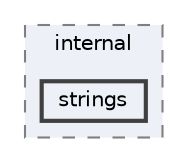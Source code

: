 digraph "external/reflect-cpp/include/rfl/internal/strings"
{
 // LATEX_PDF_SIZE
  bgcolor="transparent";
  edge [fontname=Helvetica,fontsize=10,labelfontname=Helvetica,labelfontsize=10];
  node [fontname=Helvetica,fontsize=10,shape=box,height=0.2,width=0.4];
  compound=true
  subgraph clusterdir_4dd43511236181189a890f262715a05e {
    graph [ bgcolor="#edf0f7", pencolor="grey50", label="internal", fontname=Helvetica,fontsize=10 style="filled,dashed", URL="dir_4dd43511236181189a890f262715a05e.html",tooltip=""]
  dir_ffb34744e433061b5f06b20e334bc968 [label="strings", fillcolor="#edf0f7", color="grey25", style="filled,bold", URL="dir_ffb34744e433061b5f06b20e334bc968.html",tooltip=""];
  }
}
